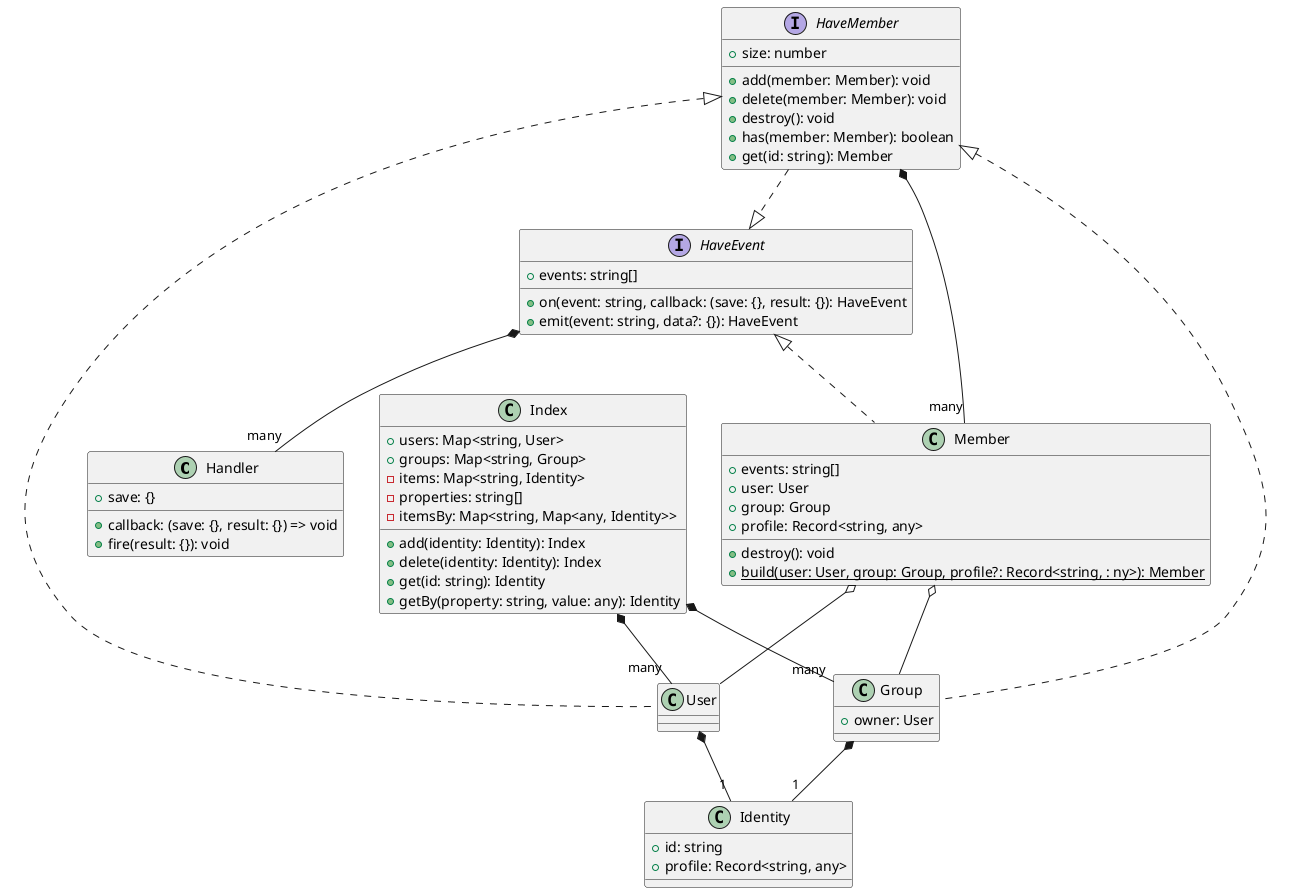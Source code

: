@startuml
class Handler {
    +save: {}
    +callback: (save: {}, result: {}) => void
    +fire(result: {}): void
}

interface HaveEvent {
    +events: string[]
    +on(event: string, callback: (save: {}, result: {}): HaveEvent
    +emit(event: string, data?: {}): HaveEvent
}
class Identity {
    +id: string
    +profile: Record<string, any>
}
class User implements HaveMember {
}
class Member implements HaveEvent {
    +events: string[]
    +user: User
    +group: Group
    +profile: Record<string, any>
    +destroy(): void
    +{static} build(user: User, group: Group, profile?: Record<string, : ny>): Member
}
interface HaveMember {
    +size: number
    +add(member: Member): void
    +delete(member: Member): void
    +destroy(): void
    +has(member: Member): boolean
    +get(id: string): Member
}
class Group implements HaveMember {
    +owner: User
}
class Index {
    +users: Map<string, User>
    +groups: Map<string, Group>
    -items: Map<string, Identity>
    -properties: string[]
    -itemsBy: Map<string, Map<any, Identity>>
    +add(identity: Identity): Index
    +delete(identity: Identity): Index
    +get(id: string): Identity
    +getBy(property: string, value: any): Identity
}

User *-- "1" Identity
Group *-- "1" Identity
HaveMember *-- "many" Member
HaveMember ..|> HaveEvent
Member o-- Group
Member o-- User
Index *-- "many" User
Index *-- "many" Group
HaveEvent *-- "many" Handler
@enduml
